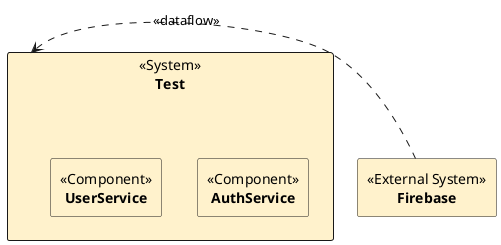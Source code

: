 @startuml test Procedure

!procedure $msg($source, $destination)
  $source .l> $destination :<<dataflow>>
!endprocedure

!procedure $external_system($alias)
skinparam {
    rectangle {
        FontStyle normal
        BackgroundColor #fff2cc
    }
 }
!if ($external_system != "")
    !$sysTags = $external_system
!else
    !$sysTags = 'External System'
!endif

rectangle **$alias** <<External System>> as b{

}
!endprocedure

!procedure $System($alias, $component="", $component1="")
  skinparam {
      rectangle {
          FontStyle normal
          BackgroundColor #fff2cc
      }
  }

  !if ($component != "")
    !$compTag = $component
  !else
    !$compTag = 'Component'
  !endif

  !if ($component1 != "")
    !$compTag1 = $component1
  !else
    !$compTag1 = 'component1'
  !endif
  rectangle **$alias** <<System>> as a{
      $addComponent($compTag)
      $addComponent($compTag1)
  }
!endprocedure


!procedure $addComponent($alias)
  rectangle **$alias** <<Component>>{
  }
!endprocedure


$System(Test, AuthService, UserService)
$external_system(Firebase)
$msg(b,a)

'Das ist für Class Diagram
' !procedure $init_class($name)
'   class $name {
'     $addCommonMethod()
'   }
' !endprocedure

' !procedure $addCommonMethod()
'   toString()
'   hashCode()
' !endprocedure

' $init_class("foo1")
' $init_class("foo2")
' $msg("foo1", "foo2")

@enduml